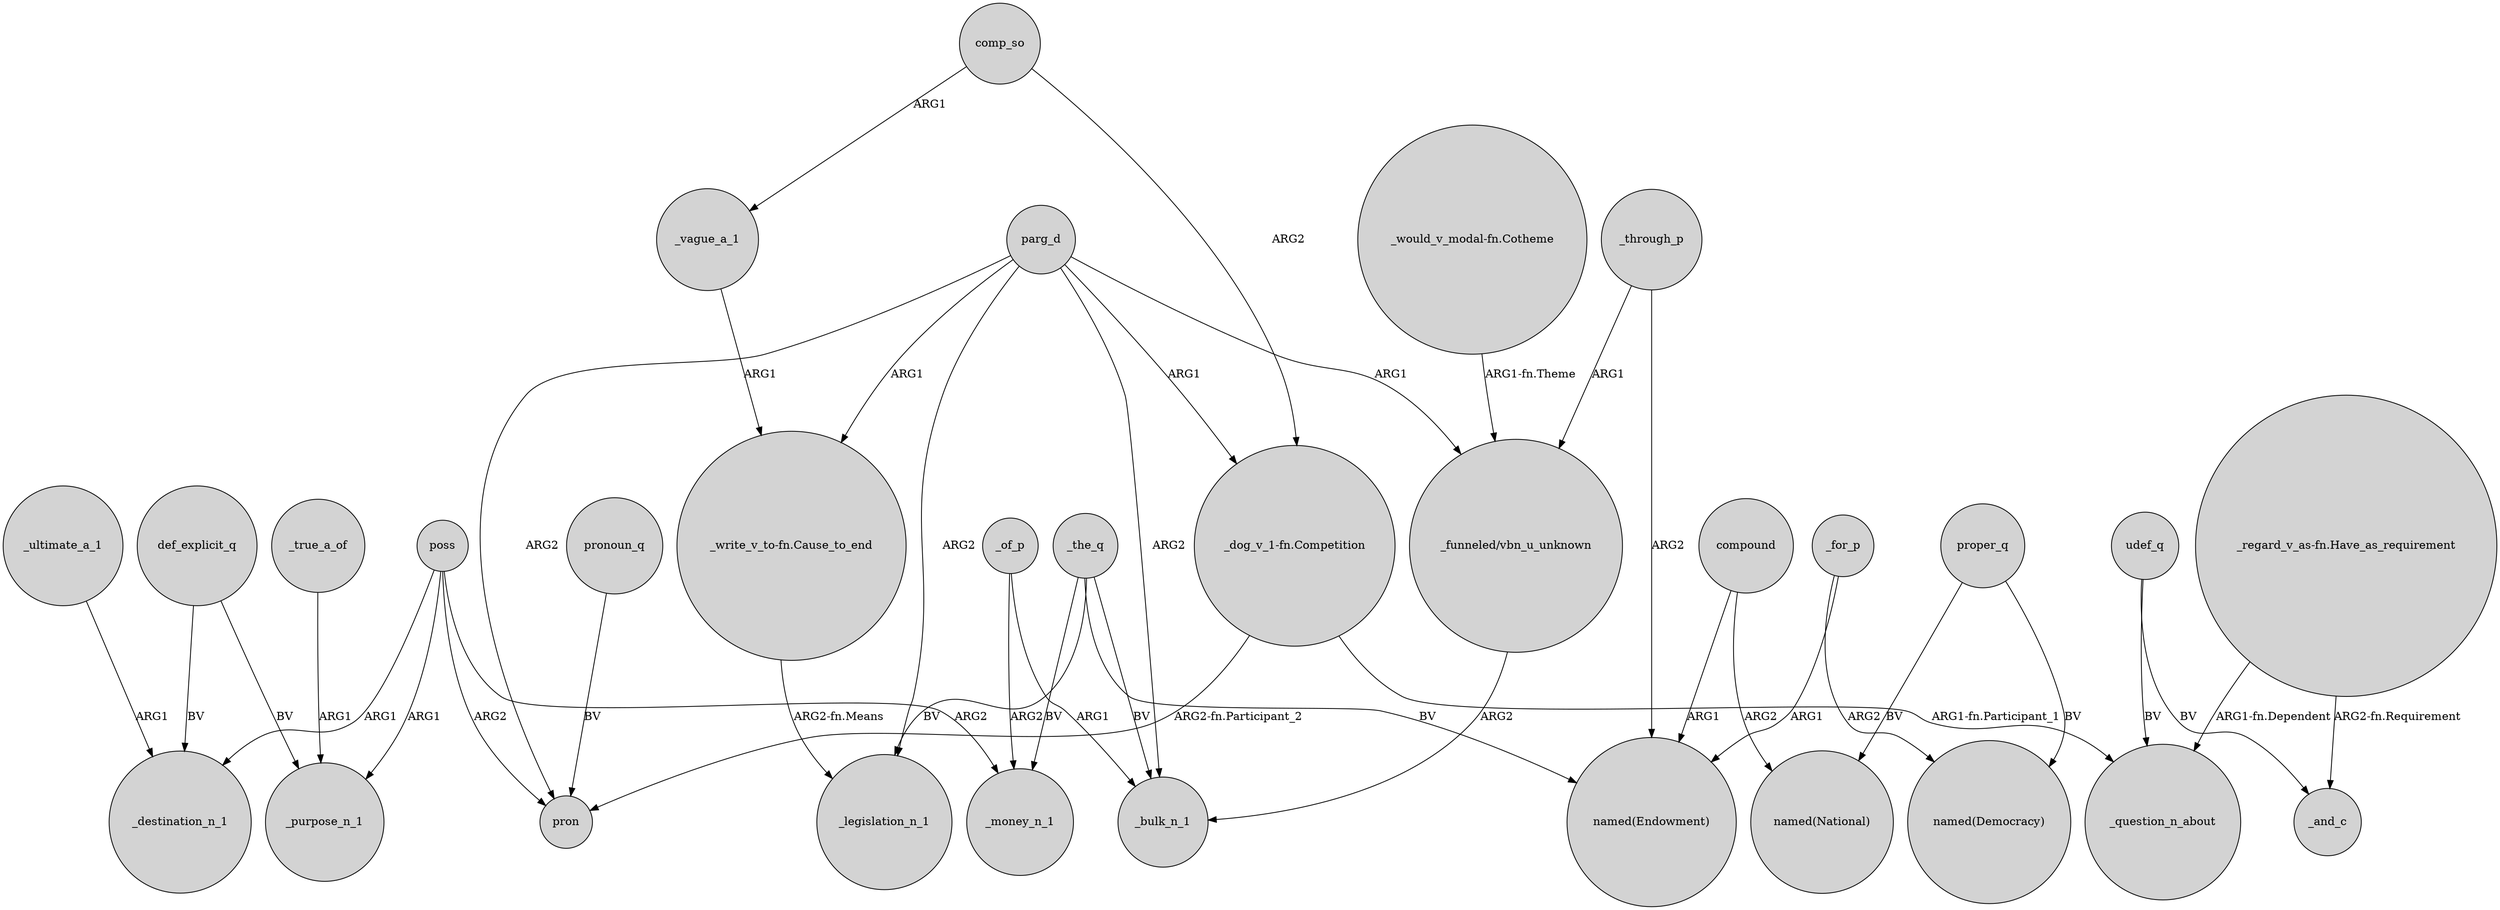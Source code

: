 digraph {
	node [shape=circle style=filled]
	poss -> _purpose_n_1 [label=ARG1]
	_through_p -> "_funneled/vbn_u_unknown" [label=ARG1]
	proper_q -> "named(Democracy)" [label=BV]
	"_regard_v_as-fn.Have_as_requirement" -> _and_c [label="ARG2-fn.Requirement"]
	compound -> "named(Endowment)" [label=ARG1]
	parg_d -> pron [label=ARG2]
	_for_p -> "named(Democracy)" [label=ARG2]
	_the_q -> _bulk_n_1 [label=BV]
	parg_d -> "_dog_v_1-fn.Competition" [label=ARG1]
	"_regard_v_as-fn.Have_as_requirement" -> _question_n_about [label="ARG1-fn.Dependent"]
	compound -> "named(National)" [label=ARG2]
	parg_d -> "_write_v_to-fn.Cause_to_end" [label=ARG1]
	udef_q -> _and_c [label=BV]
	def_explicit_q -> _purpose_n_1 [label=BV]
	comp_so -> "_dog_v_1-fn.Competition" [label=ARG2]
	pronoun_q -> pron [label=BV]
	poss -> pron [label=ARG2]
	"_would_v_modal-fn.Cotheme" -> "_funneled/vbn_u_unknown" [label="ARG1-fn.Theme"]
	def_explicit_q -> _destination_n_1 [label=BV]
	parg_d -> _legislation_n_1 [label=ARG2]
	_through_p -> "named(Endowment)" [label=ARG2]
	"_dog_v_1-fn.Competition" -> _question_n_about [label="ARG1-fn.Participant_1"]
	_for_p -> "named(Endowment)" [label=ARG1]
	_the_q -> _money_n_1 [label=BV]
	parg_d -> _bulk_n_1 [label=ARG2]
	_of_p -> _money_n_1 [label=ARG2]
	"_dog_v_1-fn.Competition" -> pron [label="ARG2-fn.Participant_2"]
	_vague_a_1 -> "_write_v_to-fn.Cause_to_end" [label=ARG1]
	poss -> _money_n_1 [label=ARG2]
	"_funneled/vbn_u_unknown" -> _bulk_n_1 [label=ARG2]
	"_write_v_to-fn.Cause_to_end" -> _legislation_n_1 [label="ARG2-fn.Means"]
	proper_q -> "named(National)" [label=BV]
	_of_p -> _bulk_n_1 [label=ARG1]
	_the_q -> _legislation_n_1 [label=BV]
	_true_a_of -> _purpose_n_1 [label=ARG1]
	_the_q -> "named(Endowment)" [label=BV]
	_ultimate_a_1 -> _destination_n_1 [label=ARG1]
	parg_d -> "_funneled/vbn_u_unknown" [label=ARG1]
	poss -> _destination_n_1 [label=ARG1]
	comp_so -> _vague_a_1 [label=ARG1]
	udef_q -> _question_n_about [label=BV]
}
